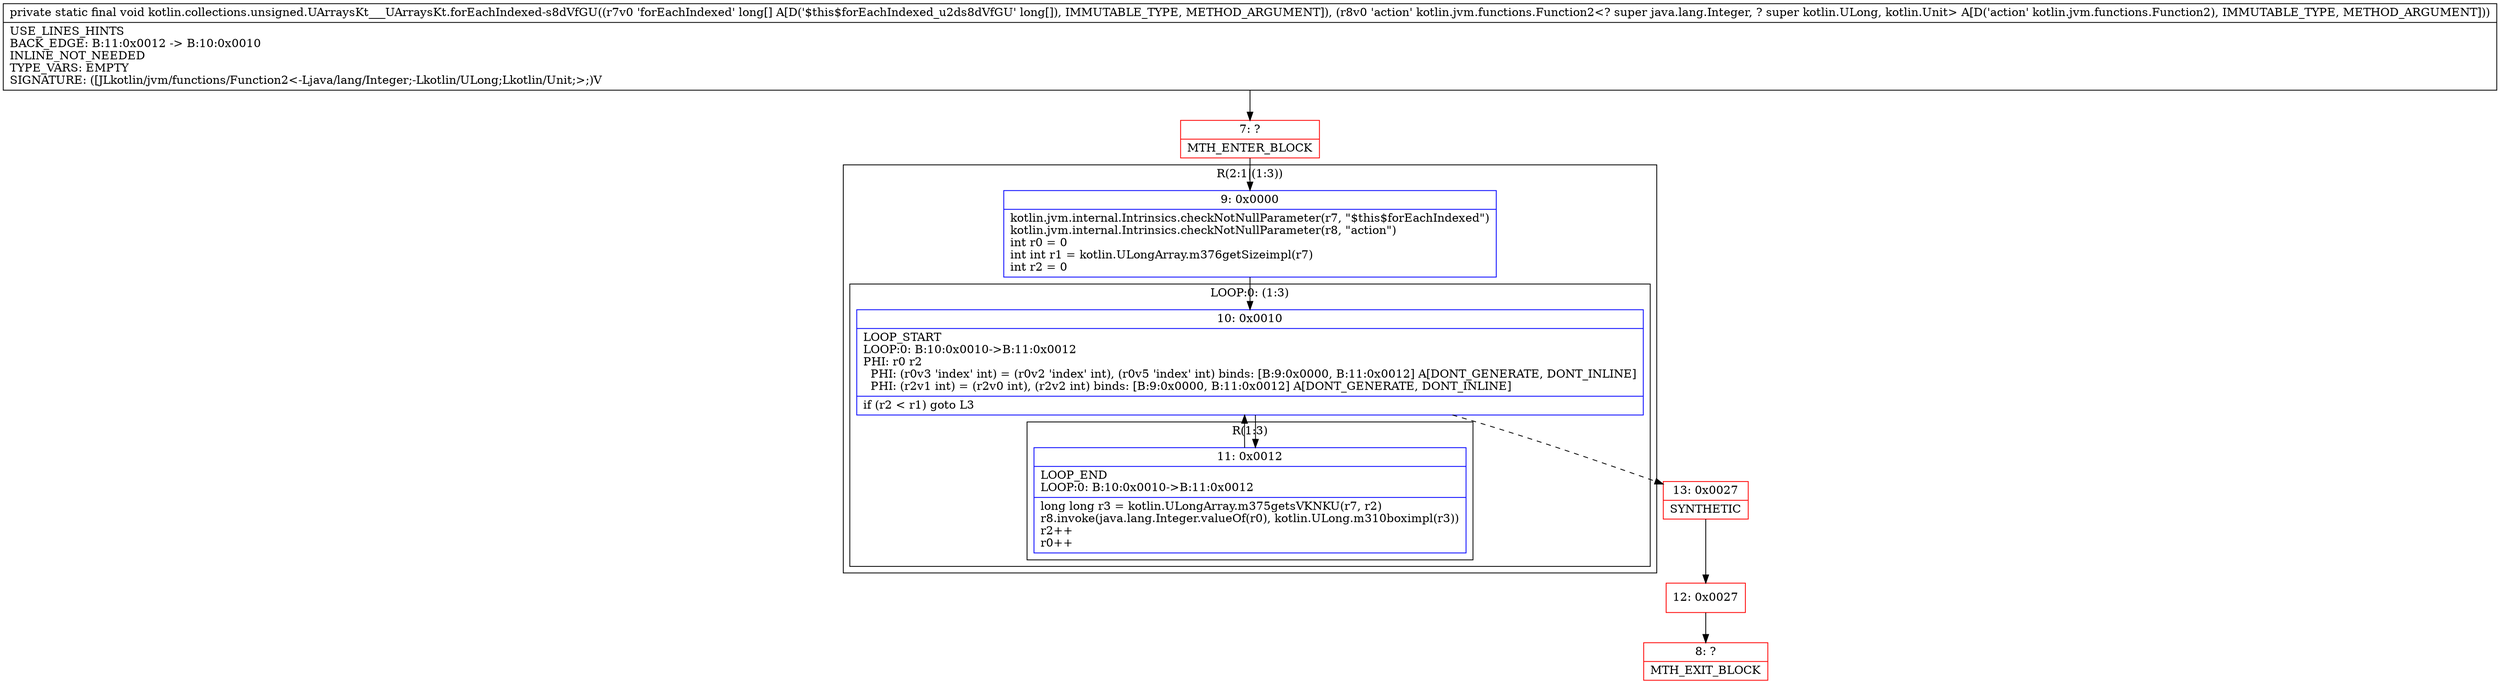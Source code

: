 digraph "CFG forkotlin.collections.unsigned.UArraysKt___UArraysKt.forEachIndexed\-s8dVfGU([JLkotlin\/jvm\/functions\/Function2;)V" {
subgraph cluster_Region_1738679508 {
label = "R(2:1|(1:3))";
node [shape=record,color=blue];
Node_9 [shape=record,label="{9\:\ 0x0000|kotlin.jvm.internal.Intrinsics.checkNotNullParameter(r7, \"$this$forEachIndexed\")\lkotlin.jvm.internal.Intrinsics.checkNotNullParameter(r8, \"action\")\lint r0 = 0\lint int r1 = kotlin.ULongArray.m376getSizeimpl(r7)\lint r2 = 0\l}"];
subgraph cluster_LoopRegion_1911812512 {
label = "LOOP:0: (1:3)";
node [shape=record,color=blue];
Node_10 [shape=record,label="{10\:\ 0x0010|LOOP_START\lLOOP:0: B:10:0x0010\-\>B:11:0x0012\lPHI: r0 r2 \l  PHI: (r0v3 'index' int) = (r0v2 'index' int), (r0v5 'index' int) binds: [B:9:0x0000, B:11:0x0012] A[DONT_GENERATE, DONT_INLINE]\l  PHI: (r2v1 int) = (r2v0 int), (r2v2 int) binds: [B:9:0x0000, B:11:0x0012] A[DONT_GENERATE, DONT_INLINE]\l|if (r2 \< r1) goto L3\l}"];
subgraph cluster_Region_977078499 {
label = "R(1:3)";
node [shape=record,color=blue];
Node_11 [shape=record,label="{11\:\ 0x0012|LOOP_END\lLOOP:0: B:10:0x0010\-\>B:11:0x0012\l|long long r3 = kotlin.ULongArray.m375getsVKNKU(r7, r2)\lr8.invoke(java.lang.Integer.valueOf(r0), kotlin.ULong.m310boximpl(r3))\lr2++\lr0++\l}"];
}
}
}
Node_7 [shape=record,color=red,label="{7\:\ ?|MTH_ENTER_BLOCK\l}"];
Node_13 [shape=record,color=red,label="{13\:\ 0x0027|SYNTHETIC\l}"];
Node_12 [shape=record,color=red,label="{12\:\ 0x0027}"];
Node_8 [shape=record,color=red,label="{8\:\ ?|MTH_EXIT_BLOCK\l}"];
MethodNode[shape=record,label="{private static final void kotlin.collections.unsigned.UArraysKt___UArraysKt.forEachIndexed\-s8dVfGU((r7v0 'forEachIndexed' long[] A[D('$this$forEachIndexed_u2ds8dVfGU' long[]), IMMUTABLE_TYPE, METHOD_ARGUMENT]), (r8v0 'action' kotlin.jvm.functions.Function2\<? super java.lang.Integer, ? super kotlin.ULong, kotlin.Unit\> A[D('action' kotlin.jvm.functions.Function2), IMMUTABLE_TYPE, METHOD_ARGUMENT]))  | USE_LINES_HINTS\lBACK_EDGE: B:11:0x0012 \-\> B:10:0x0010\lINLINE_NOT_NEEDED\lTYPE_VARS: EMPTY\lSIGNATURE: ([JLkotlin\/jvm\/functions\/Function2\<\-Ljava\/lang\/Integer;\-Lkotlin\/ULong;Lkotlin\/Unit;\>;)V\l}"];
MethodNode -> Node_7;Node_9 -> Node_10;
Node_10 -> Node_11;
Node_10 -> Node_13[style=dashed];
Node_11 -> Node_10;
Node_7 -> Node_9;
Node_13 -> Node_12;
Node_12 -> Node_8;
}


